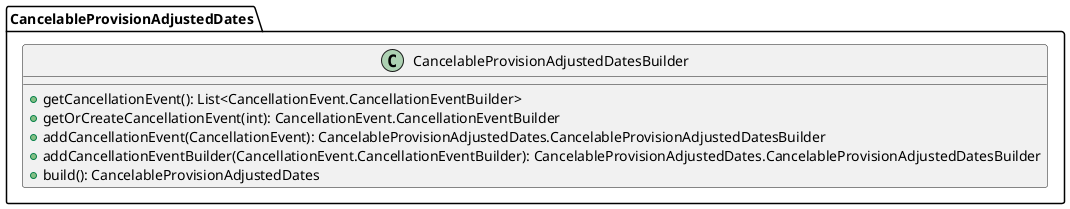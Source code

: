 @startuml

    class CancelableProvisionAdjustedDates.CancelableProvisionAdjustedDatesBuilder [[CancelableProvisionAdjustedDates.CancelableProvisionAdjustedDatesBuilder.html]] {
        +getCancellationEvent(): List<CancellationEvent.CancellationEventBuilder>
        +getOrCreateCancellationEvent(int): CancellationEvent.CancellationEventBuilder
        +addCancellationEvent(CancellationEvent): CancelableProvisionAdjustedDates.CancelableProvisionAdjustedDatesBuilder
        +addCancellationEventBuilder(CancellationEvent.CancellationEventBuilder): CancelableProvisionAdjustedDates.CancelableProvisionAdjustedDatesBuilder
        +build(): CancelableProvisionAdjustedDates
    }

@enduml
